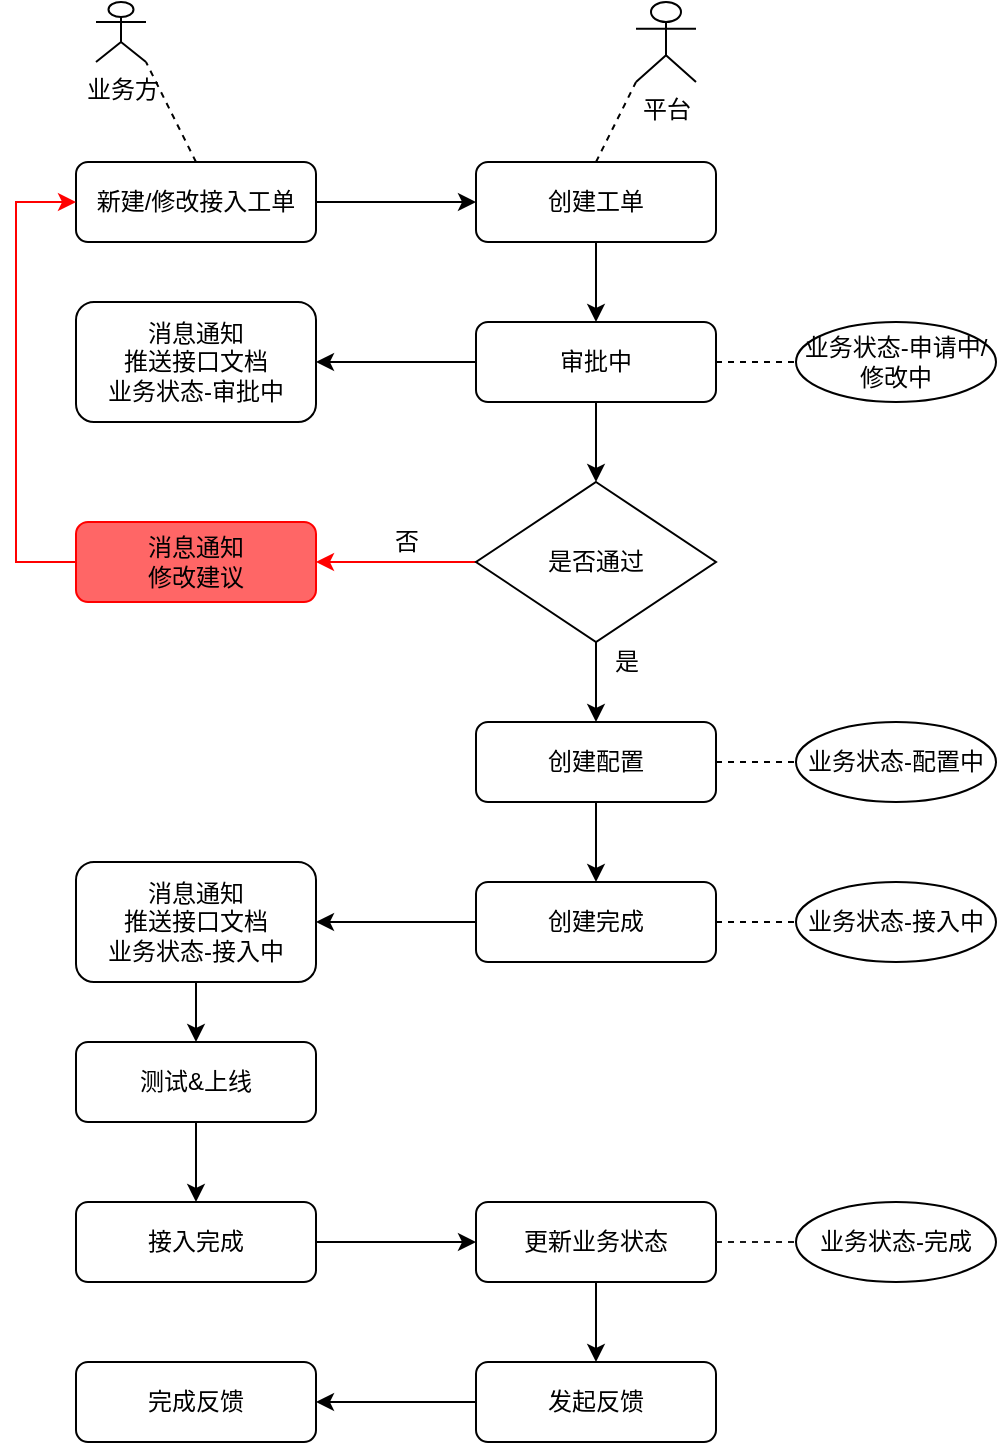 <mxfile version="13.1.3" type="github" pages="2"><diagram id="ehjjb5VAgqpIRzpBTklY" name="Page-1"><mxGraphModel dx="1426" dy="793" grid="0" gridSize="10" guides="1" tooltips="1" connect="1" arrows="1" fold="1" page="1" pageScale="1" pageWidth="4681" pageHeight="3300" math="0" shadow="0"><root><mxCell id="0"/><mxCell id="1" parent="0"/><mxCell id="O-NILR80jzsptNZpq93C-10" style="edgeStyle=orthogonalEdgeStyle;rounded=0;orthogonalLoop=1;jettySize=auto;html=1;entryX=0;entryY=0.5;entryDx=0;entryDy=0;" parent="1" source="O-NILR80jzsptNZpq93C-1" target="O-NILR80jzsptNZpq93C-2" edge="1"><mxGeometry relative="1" as="geometry"/></mxCell><mxCell id="O-NILR80jzsptNZpq93C-1" value="新建/修改接入工单" style="rounded=1;whiteSpace=wrap;html=1;" parent="1" vertex="1"><mxGeometry x="160" y="200" width="120" height="40" as="geometry"/></mxCell><mxCell id="O-NILR80jzsptNZpq93C-25" style="edgeStyle=orthogonalEdgeStyle;rounded=0;orthogonalLoop=1;jettySize=auto;html=1;entryX=0.5;entryY=0;entryDx=0;entryDy=0;" parent="1" source="O-NILR80jzsptNZpq93C-2" target="O-NILR80jzsptNZpq93C-24" edge="1"><mxGeometry relative="1" as="geometry"/></mxCell><mxCell id="O-NILR80jzsptNZpq93C-2" value="创建工单" style="rounded=1;whiteSpace=wrap;html=1;" parent="1" vertex="1"><mxGeometry x="360" y="200" width="120" height="40" as="geometry"/></mxCell><mxCell id="O-NILR80jzsptNZpq93C-3" value="业务方" style="shape=umlActor;verticalLabelPosition=bottom;labelBackgroundColor=#ffffff;verticalAlign=top;html=1;outlineConnect=0;" parent="1" vertex="1"><mxGeometry x="170" y="120" width="25" height="30" as="geometry"/></mxCell><mxCell id="O-NILR80jzsptNZpq93C-7" value="" style="endArrow=none;dashed=1;html=1;entryX=1;entryY=1;entryDx=0;entryDy=0;entryPerimeter=0;exitX=0.5;exitY=0;exitDx=0;exitDy=0;" parent="1" source="O-NILR80jzsptNZpq93C-1" target="O-NILR80jzsptNZpq93C-3" edge="1"><mxGeometry width="50" height="50" relative="1" as="geometry"><mxPoint x="110" y="230" as="sourcePoint"/><mxPoint x="160" y="180" as="targetPoint"/></mxGeometry></mxCell><mxCell id="O-NILR80jzsptNZpq93C-9" value="平台" style="shape=umlActor;verticalLabelPosition=bottom;labelBackgroundColor=#ffffff;verticalAlign=top;html=1;outlineConnect=0;" parent="1" vertex="1"><mxGeometry x="440" y="120" width="30" height="40" as="geometry"/></mxCell><mxCell id="O-NILR80jzsptNZpq93C-17" style="edgeStyle=orthogonalEdgeStyle;rounded=0;orthogonalLoop=1;jettySize=auto;html=1;entryX=0.5;entryY=0;entryDx=0;entryDy=0;" parent="1" source="O-NILR80jzsptNZpq93C-11" target="O-NILR80jzsptNZpq93C-16" edge="1"><mxGeometry relative="1" as="geometry"/></mxCell><mxCell id="O-NILR80jzsptNZpq93C-56" style="edgeStyle=orthogonalEdgeStyle;rounded=0;orthogonalLoop=1;jettySize=auto;html=1;entryX=1;entryY=0.5;entryDx=0;entryDy=0;strokeColor=#FF0000;" parent="1" source="O-NILR80jzsptNZpq93C-11" target="O-NILR80jzsptNZpq93C-55" edge="1"><mxGeometry relative="1" as="geometry"/></mxCell><mxCell id="O-NILR80jzsptNZpq93C-11" value="是否通过" style="rhombus;whiteSpace=wrap;html=1;" parent="1" vertex="1"><mxGeometry x="360" y="360" width="120" height="80" as="geometry"/></mxCell><mxCell id="O-NILR80jzsptNZpq93C-36" style="edgeStyle=orthogonalEdgeStyle;rounded=0;orthogonalLoop=1;jettySize=auto;html=1;entryX=0.5;entryY=0;entryDx=0;entryDy=0;" parent="1" source="O-NILR80jzsptNZpq93C-16" target="O-NILR80jzsptNZpq93C-30" edge="1"><mxGeometry relative="1" as="geometry"/></mxCell><mxCell id="O-NILR80jzsptNZpq93C-16" value="&lt;span&gt;创建配置&lt;/span&gt;" style="rounded=1;whiteSpace=wrap;html=1;" parent="1" vertex="1"><mxGeometry x="360" y="480" width="120" height="40" as="geometry"/></mxCell><mxCell id="O-NILR80jzsptNZpq93C-18" value="是" style="text;html=1;align=center;verticalAlign=middle;resizable=0;points=[];autosize=1;" parent="1" vertex="1"><mxGeometry x="420" y="440" width="30" height="20" as="geometry"/></mxCell><mxCell id="O-NILR80jzsptNZpq93C-41" style="edgeStyle=orthogonalEdgeStyle;rounded=0;orthogonalLoop=1;jettySize=auto;html=1;entryX=0.5;entryY=0;entryDx=0;entryDy=0;" parent="1" source="O-NILR80jzsptNZpq93C-21" target="O-NILR80jzsptNZpq93C-40" edge="1"><mxGeometry relative="1" as="geometry"/></mxCell><mxCell id="O-NILR80jzsptNZpq93C-21" value="&lt;span&gt;消息通知&lt;/span&gt;&lt;br&gt;&lt;span&gt;推送接口文档&lt;/span&gt;&lt;br&gt;&lt;span&gt;业务状态-接入中&lt;/span&gt;" style="rounded=1;whiteSpace=wrap;html=1;" parent="1" vertex="1"><mxGeometry x="160" y="550" width="120" height="60" as="geometry"/></mxCell><mxCell id="O-NILR80jzsptNZpq93C-26" style="edgeStyle=orthogonalEdgeStyle;rounded=0;orthogonalLoop=1;jettySize=auto;html=1;entryX=0.5;entryY=0;entryDx=0;entryDy=0;" parent="1" source="O-NILR80jzsptNZpq93C-24" target="O-NILR80jzsptNZpq93C-11" edge="1"><mxGeometry relative="1" as="geometry"/></mxCell><mxCell id="O-NILR80jzsptNZpq93C-28" style="edgeStyle=orthogonalEdgeStyle;rounded=0;orthogonalLoop=1;jettySize=auto;html=1;entryX=1;entryY=0.5;entryDx=0;entryDy=0;" parent="1" source="O-NILR80jzsptNZpq93C-24" target="O-NILR80jzsptNZpq93C-27" edge="1"><mxGeometry relative="1" as="geometry"/></mxCell><mxCell id="O-NILR80jzsptNZpq93C-24" value="审批中" style="rounded=1;whiteSpace=wrap;html=1;" parent="1" vertex="1"><mxGeometry x="360" y="280" width="120" height="40" as="geometry"/></mxCell><mxCell id="O-NILR80jzsptNZpq93C-27" value="消息通知&lt;br&gt;推送接口文档&lt;br&gt;业务状态-审批中" style="rounded=1;whiteSpace=wrap;html=1;" parent="1" vertex="1"><mxGeometry x="160" y="270" width="120" height="60" as="geometry"/></mxCell><mxCell id="O-NILR80jzsptNZpq93C-37" style="edgeStyle=orthogonalEdgeStyle;rounded=0;orthogonalLoop=1;jettySize=auto;html=1;entryX=1;entryY=0.5;entryDx=0;entryDy=0;" parent="1" source="O-NILR80jzsptNZpq93C-30" target="O-NILR80jzsptNZpq93C-21" edge="1"><mxGeometry relative="1" as="geometry"/></mxCell><mxCell id="O-NILR80jzsptNZpq93C-30" value="创建完成" style="rounded=1;whiteSpace=wrap;html=1;" parent="1" vertex="1"><mxGeometry x="360" y="560" width="120" height="40" as="geometry"/></mxCell><mxCell id="O-NILR80jzsptNZpq93C-31" value="业务状态-配置中" style="ellipse;whiteSpace=wrap;html=1;" parent="1" vertex="1"><mxGeometry x="520" y="480" width="100" height="40" as="geometry"/></mxCell><mxCell id="O-NILR80jzsptNZpq93C-33" value="业务状态-申请中/修改中" style="ellipse;whiteSpace=wrap;html=1;" parent="1" vertex="1"><mxGeometry x="520" y="280" width="100" height="40" as="geometry"/></mxCell><mxCell id="O-NILR80jzsptNZpq93C-34" value="" style="endArrow=none;dashed=1;html=1;entryX=0;entryY=0.5;entryDx=0;entryDy=0;exitX=1;exitY=0.5;exitDx=0;exitDy=0;" parent="1" source="O-NILR80jzsptNZpq93C-24" target="O-NILR80jzsptNZpq93C-33" edge="1"><mxGeometry width="50" height="50" relative="1" as="geometry"><mxPoint x="480" y="380" as="sourcePoint"/><mxPoint x="530" y="330" as="targetPoint"/></mxGeometry></mxCell><mxCell id="O-NILR80jzsptNZpq93C-35" value="" style="endArrow=none;dashed=1;html=1;entryX=0;entryY=0.5;entryDx=0;entryDy=0;exitX=1;exitY=0.5;exitDx=0;exitDy=0;" parent="1" source="O-NILR80jzsptNZpq93C-16" target="O-NILR80jzsptNZpq93C-31" edge="1"><mxGeometry width="50" height="50" relative="1" as="geometry"><mxPoint x="490" y="310" as="sourcePoint"/><mxPoint x="530" y="310" as="targetPoint"/></mxGeometry></mxCell><mxCell id="O-NILR80jzsptNZpq93C-38" value="业务状态-接入中" style="ellipse;whiteSpace=wrap;html=1;" parent="1" vertex="1"><mxGeometry x="520" y="560" width="100" height="40" as="geometry"/></mxCell><mxCell id="O-NILR80jzsptNZpq93C-39" value="" style="endArrow=none;dashed=1;html=1;entryX=0;entryY=0.5;entryDx=0;entryDy=0;exitX=1;exitY=0.5;exitDx=0;exitDy=0;" parent="1" source="O-NILR80jzsptNZpq93C-30" target="O-NILR80jzsptNZpq93C-38" edge="1"><mxGeometry width="50" height="50" relative="1" as="geometry"><mxPoint x="490" y="510" as="sourcePoint"/><mxPoint x="530" y="510" as="targetPoint"/></mxGeometry></mxCell><mxCell id="O-NILR80jzsptNZpq93C-43" style="edgeStyle=orthogonalEdgeStyle;rounded=0;orthogonalLoop=1;jettySize=auto;html=1;" parent="1" source="O-NILR80jzsptNZpq93C-40" target="O-NILR80jzsptNZpq93C-44" edge="1"><mxGeometry relative="1" as="geometry"><mxPoint x="220" y="720" as="targetPoint"/></mxGeometry></mxCell><mxCell id="O-NILR80jzsptNZpq93C-40" value="测试&amp;amp;上线" style="rounded=1;whiteSpace=wrap;html=1;" parent="1" vertex="1"><mxGeometry x="160" y="640" width="120" height="40" as="geometry"/></mxCell><mxCell id="O-NILR80jzsptNZpq93C-49" style="edgeStyle=orthogonalEdgeStyle;rounded=0;orthogonalLoop=1;jettySize=auto;html=1;entryX=0;entryY=0.5;entryDx=0;entryDy=0;" parent="1" source="O-NILR80jzsptNZpq93C-44" target="O-NILR80jzsptNZpq93C-48" edge="1"><mxGeometry relative="1" as="geometry"/></mxCell><mxCell id="O-NILR80jzsptNZpq93C-44" value="接入完成" style="rounded=1;whiteSpace=wrap;html=1;" parent="1" vertex="1"><mxGeometry x="160" y="720" width="120" height="40" as="geometry"/></mxCell><mxCell id="O-NILR80jzsptNZpq93C-51" style="edgeStyle=orthogonalEdgeStyle;rounded=0;orthogonalLoop=1;jettySize=auto;html=1;entryX=0.5;entryY=0;entryDx=0;entryDy=0;" parent="1" source="O-NILR80jzsptNZpq93C-48" target="O-NILR80jzsptNZpq93C-50" edge="1"><mxGeometry relative="1" as="geometry"/></mxCell><mxCell id="O-NILR80jzsptNZpq93C-48" value="更新业务状态" style="rounded=1;whiteSpace=wrap;html=1;" parent="1" vertex="1"><mxGeometry x="360" y="720" width="120" height="40" as="geometry"/></mxCell><mxCell id="O-NILR80jzsptNZpq93C-53" style="edgeStyle=orthogonalEdgeStyle;rounded=0;orthogonalLoop=1;jettySize=auto;html=1;entryX=1;entryY=0.5;entryDx=0;entryDy=0;" parent="1" source="O-NILR80jzsptNZpq93C-50" target="O-NILR80jzsptNZpq93C-52" edge="1"><mxGeometry relative="1" as="geometry"/></mxCell><mxCell id="O-NILR80jzsptNZpq93C-50" value="发起反馈" style="rounded=1;whiteSpace=wrap;html=1;" parent="1" vertex="1"><mxGeometry x="360" y="800" width="120" height="40" as="geometry"/></mxCell><mxCell id="O-NILR80jzsptNZpq93C-52" value="完成反馈" style="rounded=1;whiteSpace=wrap;html=1;" parent="1" vertex="1"><mxGeometry x="160" y="800" width="120" height="40" as="geometry"/></mxCell><mxCell id="O-NILR80jzsptNZpq93C-54" value="" style="endArrow=none;dashed=1;html=1;entryX=0;entryY=1;entryDx=0;entryDy=0;entryPerimeter=0;exitX=0.5;exitY=0;exitDx=0;exitDy=0;" parent="1" source="O-NILR80jzsptNZpq93C-2" target="O-NILR80jzsptNZpq93C-9" edge="1"><mxGeometry width="50" height="50" relative="1" as="geometry"><mxPoint x="320" y="200" as="sourcePoint"/><mxPoint x="370" y="150" as="targetPoint"/></mxGeometry></mxCell><mxCell id="O-NILR80jzsptNZpq93C-58" style="edgeStyle=orthogonalEdgeStyle;rounded=0;orthogonalLoop=1;jettySize=auto;html=1;entryX=0;entryY=0.5;entryDx=0;entryDy=0;exitX=0;exitY=0.5;exitDx=0;exitDy=0;strokeColor=#FF0000;" parent="1" source="O-NILR80jzsptNZpq93C-55" target="O-NILR80jzsptNZpq93C-1" edge="1"><mxGeometry relative="1" as="geometry"><Array as="points"><mxPoint x="130" y="400"/><mxPoint x="130" y="220"/></Array></mxGeometry></mxCell><mxCell id="O-NILR80jzsptNZpq93C-55" value="消息通知&lt;br&gt;修改建议" style="rounded=1;whiteSpace=wrap;html=1;strokeColor=#FF0000;fillColor=#FF6666;" parent="1" vertex="1"><mxGeometry x="160" y="380" width="120" height="40" as="geometry"/></mxCell><mxCell id="O-NILR80jzsptNZpq93C-57" value="否" style="text;html=1;align=center;verticalAlign=middle;resizable=0;points=[];autosize=1;" parent="1" vertex="1"><mxGeometry x="310" y="380" width="30" height="20" as="geometry"/></mxCell><mxCell id="O-NILR80jzsptNZpq93C-59" value="业务状态-完成" style="ellipse;whiteSpace=wrap;html=1;" parent="1" vertex="1"><mxGeometry x="520" y="720" width="100" height="40" as="geometry"/></mxCell><mxCell id="O-NILR80jzsptNZpq93C-60" value="" style="endArrow=none;dashed=1;html=1;strokeColor=#1A1A1A;entryX=0;entryY=0.5;entryDx=0;entryDy=0;exitX=1;exitY=0.5;exitDx=0;exitDy=0;" parent="1" source="O-NILR80jzsptNZpq93C-48" target="O-NILR80jzsptNZpq93C-59" edge="1"><mxGeometry width="50" height="50" relative="1" as="geometry"><mxPoint x="470" y="720" as="sourcePoint"/><mxPoint x="520" y="670" as="targetPoint"/></mxGeometry></mxCell></root></mxGraphModel></diagram><diagram id="XledlnLp6dWy6Y0B6AY9" name="Page-2"><mxGraphModel dx="1426" dy="793" grid="1" gridSize="10" guides="1" tooltips="1" connect="1" arrows="1" fold="1" page="1" pageScale="1" pageWidth="4681" pageHeight="3300" math="0" shadow="0"><root><mxCell id="SNj5dZ5PGy53VzbnlW2R-0"/><mxCell id="SNj5dZ5PGy53VzbnlW2R-1" parent="SNj5dZ5PGy53VzbnlW2R-0"/></root></mxGraphModel></diagram></mxfile>